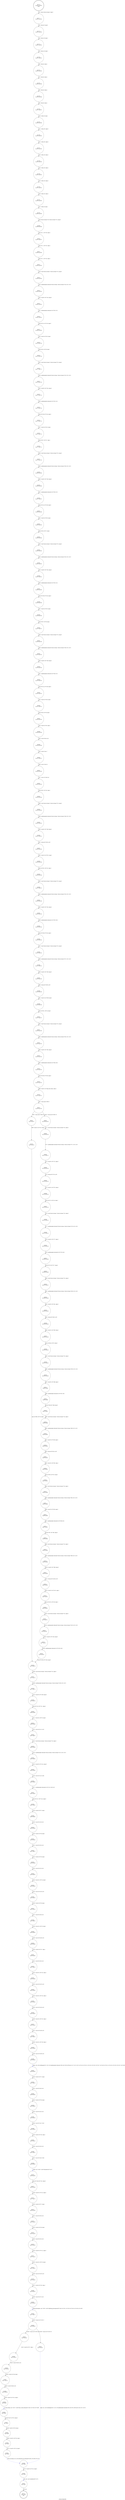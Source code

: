 digraph process_bmpcache {
label="process_bmpcache"
35774 [label="N35774\n(rp:0, ep:0)\nexit", shape="doublecircle"]
35775 [label="N35775\n(rp:205, ep:205)\nentry", shape="doublecircle"]
35775 -> 35777 [label="%2 = alloca %struct.stream*, align 8"]
35777 [label="N35777\n(rp:204, ep:204)", shape="circle"]
35777 -> 35778 [label="%3 = alloca i8*, align 8"]
35778 [label="N35778\n(rp:203, ep:203)", shape="circle"]
35778 -> 35779 [label="%4 = alloca i16, align 2"]
35779 [label="N35779\n(rp:202, ep:202)", shape="circle"]
35779 -> 35780 [label="%5 = alloca i16, align 2"]
35780 [label="N35780\n(rp:201, ep:201)", shape="circle"]
35780 -> 35781 [label="%6 = alloca i8, align 1"]
35781 [label="N35781\n(rp:200, ep:200)", shape="circle"]
35781 -> 35782 [label="%7 = alloca i8, align 1"]
35782 [label="N35782\n(rp:199, ep:199)", shape="circle"]
35782 -> 35783 [label="%8 = alloca i8, align 1"]
35783 [label="N35783\n(rp:198, ep:198)", shape="circle"]
35783 -> 35784 [label="%9 = alloca i8, align 1"]
35784 [label="N35784\n(rp:197, ep:197)", shape="circle"]
35784 -> 35785 [label="%10 = alloca i8, align 1"]
35785 [label="N35785\n(rp:196, ep:196)", shape="circle"]
35785 -> 35786 [label="%11 = alloca i8*, align 8"]
35786 [label="N35786\n(rp:195, ep:195)", shape="circle"]
35786 -> 35787 [label="%12 = alloca i8*, align 8"]
35787 [label="N35787\n(rp:194, ep:194)", shape="circle"]
35787 -> 35788 [label="%13 = alloca i16, align 2"]
35788 [label="N35788\n(rp:193, ep:193)", shape="circle"]
35788 -> 35789 [label="%14 = alloca i16, align 2"]
35789 [label="N35789\n(rp:192, ep:192)", shape="circle"]
35789 -> 35790 [label="%15 = alloca i16, align 2"]
35790 [label="N35790\n(rp:191, ep:191)", shape="circle"]
35790 -> 35791 [label="%16 = alloca i16, align 2"]
35791 [label="N35791\n(rp:190, ep:190)", shape="circle"]
35791 -> 35792 [label="%17 = alloca i8, align 1"]
35792 [label="N35792\n(rp:189, ep:189)", shape="circle"]
35792 -> 35809 [label="store %struct.stream* %0, %struct.stream** %2, align 8"]
35809 [label="N35809\n(rp:188, ep:188)", shape="circle"]
35809 -> 35810 [label="store i16 -1, i16* %16, align 2"]
35810 [label="N35810\n(rp:187, ep:187)", shape="circle"]
35810 -> 35811 [label="store i16 -1, i16* %15, align 2"]
35811 [label="N35811\n(rp:186, ep:186)", shape="circle"]
35811 -> 35812 [label="store i16 -1, i16* %14, align 2"]
35812 [label="N35812\n(rp:185, ep:185)", shape="circle"]
35812 -> 35813 [label="%18 = load %struct.stream*, %struct.stream** %2, align 8"]
35813 [label="N35813\n(rp:184, ep:184)", shape="circle"]
35813 -> 35814 [label="%19 = getelementptr inbounds %struct.stream, %struct.stream* %18, i32 0, i32 0"]
35814 [label="N35814\n(rp:183, ep:183)", shape="circle"]
35814 -> 35815 [label="%20 = load i8*, i8** %19, align 8"]
35815 [label="N35815\n(rp:182, ep:182)", shape="circle"]
35815 -> 35816 [label="%21 = getelementptr inbounds i8, i8* %20, i32 1"]
35816 [label="N35816\n(rp:181, ep:181)", shape="circle"]
35816 -> 35817 [label="store i8* %21, i8** %19, align 8"]
35817 [label="N35817\n(rp:180, ep:180)", shape="circle"]
35817 -> 35818 [label="%22 = load i8, i8* %20, align 1"]
35818 [label="N35818\n(rp:179, ep:179)", shape="circle"]
35818 -> 35819 [label="store i8 %22, i8* %6, align 1"]
35819 [label="N35819\n(rp:178, ep:178)", shape="circle"]
35819 -> 35820 [label="%23 = load %struct.stream*, %struct.stream** %2, align 8"]
35820 [label="N35820\n(rp:177, ep:177)", shape="circle"]
35820 -> 35821 [label="%24 = getelementptr inbounds %struct.stream, %struct.stream* %23, i32 0, i32 0"]
35821 [label="N35821\n(rp:176, ep:176)", shape="circle"]
35821 -> 35822 [label="%25 = load i8*, i8** %24, align 8"]
35822 [label="N35822\n(rp:175, ep:175)", shape="circle"]
35822 -> 35823 [label="%26 = getelementptr inbounds i8, i8* %25, i32 1"]
35823 [label="N35823\n(rp:174, ep:174)", shape="circle"]
35823 -> 35824 [label="store i8* %26, i8** %24, align 8"]
35824 [label="N35824\n(rp:173, ep:173)", shape="circle"]
35824 -> 35825 [label="%27 = load i8, i8* %25, align 1"]
35825 [label="N35825\n(rp:172, ep:172)", shape="circle"]
35825 -> 35826 [label="store i8 %27, i8* %17, align 1"]
35826 [label="N35826\n(rp:171, ep:171)", shape="circle"]
35826 -> 35827 [label="%28 = load %struct.stream*, %struct.stream** %2, align 8"]
35827 [label="N35827\n(rp:170, ep:170)", shape="circle"]
35827 -> 35828 [label="%29 = getelementptr inbounds %struct.stream, %struct.stream* %28, i32 0, i32 0"]
35828 [label="N35828\n(rp:169, ep:169)", shape="circle"]
35828 -> 35829 [label="%30 = load i8*, i8** %29, align 8"]
35829 [label="N35829\n(rp:168, ep:168)", shape="circle"]
35829 -> 35830 [label="%31 = getelementptr inbounds i8, i8* %30, i32 1"]
35830 [label="N35830\n(rp:167, ep:167)", shape="circle"]
35830 -> 35831 [label="store i8* %31, i8** %29, align 8"]
35831 [label="N35831\n(rp:166, ep:166)", shape="circle"]
35831 -> 35832 [label="%32 = load i8, i8* %30, align 1"]
35832 [label="N35832\n(rp:165, ep:165)", shape="circle"]
35832 -> 35833 [label="store i8 %32, i8* %7, align 1"]
35833 [label="N35833\n(rp:164, ep:164)", shape="circle"]
35833 -> 35834 [label="%33 = load %struct.stream*, %struct.stream** %2, align 8"]
35834 [label="N35834\n(rp:163, ep:163)", shape="circle"]
35834 -> 35835 [label="%34 = getelementptr inbounds %struct.stream, %struct.stream* %33, i32 0, i32 0"]
35835 [label="N35835\n(rp:162, ep:162)", shape="circle"]
35835 -> 35836 [label="%35 = load i8*, i8** %34, align 8"]
35836 [label="N35836\n(rp:161, ep:161)", shape="circle"]
35836 -> 35837 [label="%36 = getelementptr inbounds i8, i8* %35, i32 1"]
35837 [label="N35837\n(rp:160, ep:160)", shape="circle"]
35837 -> 35838 [label="store i8* %36, i8** %34, align 8"]
35838 [label="N35838\n(rp:159, ep:159)", shape="circle"]
35838 -> 35839 [label="%37 = load i8, i8* %35, align 1"]
35839 [label="N35839\n(rp:158, ep:158)", shape="circle"]
35839 -> 35840 [label="store i8 %37, i8* %8, align 1"]
35840 [label="N35840\n(rp:157, ep:157)", shape="circle"]
35840 -> 35841 [label="%38 = load %struct.stream*, %struct.stream** %2, align 8"]
35841 [label="N35841\n(rp:156, ep:156)", shape="circle"]
35841 -> 35842 [label="%39 = getelementptr inbounds %struct.stream, %struct.stream* %38, i32 0, i32 0"]
35842 [label="N35842\n(rp:155, ep:155)", shape="circle"]
35842 -> 35843 [label="%40 = load i8*, i8** %39, align 8"]
35843 [label="N35843\n(rp:154, ep:154)", shape="circle"]
35843 -> 35844 [label="%41 = getelementptr inbounds i8, i8* %40, i32 1"]
35844 [label="N35844\n(rp:153, ep:153)", shape="circle"]
35844 -> 35845 [label="store i8* %41, i8** %39, align 8"]
35845 [label="N35845\n(rp:152, ep:152)", shape="circle"]
35845 -> 35846 [label="%42 = load i8, i8* %40, align 1"]
35846 [label="N35846\n(rp:151, ep:151)", shape="circle"]
35846 -> 35847 [label="store i8 %42, i8* %9, align 1"]
35847 [label="N35847\n(rp:150, ep:150)", shape="circle"]
35847 -> 35848 [label="%43 = load i8, i8* %9, align 1"]
35848 [label="N35848\n(rp:149, ep:149)", shape="circle"]
35848 -> 35849 [label="%44 = zext i8 %43 to i32"]
35849 [label="N35849\n(rp:148, ep:148)", shape="circle"]
35849 -> 35850 [label="%45 = add i32 %44, 7"]
35850 [label="N35850\n(rp:147, ep:147)", shape="circle"]
35850 -> 35851 [label="%46 = sdiv i32 %45, 8"]
35851 [label="N35851\n(rp:146, ep:146)", shape="circle"]
35851 -> 35852 [label="%47 = trunc i32 %46 to i8"]
35852 [label="N35852\n(rp:145, ep:145)", shape="circle"]
35852 -> 35853 [label="store i8 %47, i8* %10, align 1"]
35853 [label="N35853\n(rp:144, ep:144)", shape="circle"]
35853 -> 35854 [label="%48 = load %struct.stream*, %struct.stream** %2, align 8"]
35854 [label="N35854\n(rp:143, ep:143)", shape="circle"]
35854 -> 35855 [label="%49 = getelementptr inbounds %struct.stream, %struct.stream* %48, i32 0, i32 0"]
35855 [label="N35855\n(rp:142, ep:142)", shape="circle"]
35855 -> 35856 [label="%50 = load i8*, i8** %49, align 8"]
35856 [label="N35856\n(rp:141, ep:141)", shape="circle"]
35856 -> 35857 [label="%51 = bitcast i8* %50 to i16*"]
35857 [label="N35857\n(rp:140, ep:140)", shape="circle"]
35857 -> 35858 [label="%52 = load i16, i16* %51, align 2"]
35858 [label="N35858\n(rp:139, ep:139)", shape="circle"]
35858 -> 35859 [label="store i16 %52, i16* %13, align 2"]
35859 [label="N35859\n(rp:138, ep:138)", shape="circle"]
35859 -> 35860 [label="%53 = load %struct.stream*, %struct.stream** %2, align 8"]
35860 [label="N35860\n(rp:137, ep:137)", shape="circle"]
35860 -> 35861 [label="%54 = getelementptr inbounds %struct.stream, %struct.stream* %53, i32 0, i32 0"]
35861 [label="N35861\n(rp:136, ep:136)", shape="circle"]
35861 -> 35862 [label="%55 = load i8*, i8** %54, align 8"]
35862 [label="N35862\n(rp:135, ep:135)", shape="circle"]
35862 -> 35863 [label="%56 = getelementptr inbounds i8, i8* %55, i64 2"]
35863 [label="N35863\n(rp:134, ep:134)", shape="circle"]
35863 -> 35864 [label="store i8* %56, i8** %54, align 8"]
35864 [label="N35864\n(rp:133, ep:133)", shape="circle"]
35864 -> 35865 [label="%57 = load %struct.stream*, %struct.stream** %2, align 8"]
35865 [label="N35865\n(rp:132, ep:132)", shape="circle"]
35865 -> 35866 [label="%58 = getelementptr inbounds %struct.stream, %struct.stream* %57, i32 0, i32 0"]
35866 [label="N35866\n(rp:131, ep:131)", shape="circle"]
35866 -> 35867 [label="%59 = load i8*, i8** %58, align 8"]
35867 [label="N35867\n(rp:130, ep:130)", shape="circle"]
35867 -> 35868 [label="%60 = bitcast i8* %59 to i16*"]
35868 [label="N35868\n(rp:129, ep:129)", shape="circle"]
35868 -> 35869 [label="%61 = load i16, i16* %60, align 2"]
35869 [label="N35869\n(rp:128, ep:128)", shape="circle"]
35869 -> 35870 [label="store i16 %61, i16* %4, align 2"]
35870 [label="N35870\n(rp:127, ep:127)", shape="circle"]
35870 -> 35871 [label="%62 = load %struct.stream*, %struct.stream** %2, align 8"]
35871 [label="N35871\n(rp:126, ep:126)", shape="circle"]
35871 -> 35872 [label="%63 = getelementptr inbounds %struct.stream, %struct.stream* %62, i32 0, i32 0"]
35872 [label="N35872\n(rp:125, ep:125)", shape="circle"]
35872 -> 35873 [label="%64 = load i8*, i8** %63, align 8"]
35873 [label="N35873\n(rp:124, ep:124)", shape="circle"]
35873 -> 35874 [label="%65 = getelementptr inbounds i8, i8* %64, i64 2"]
35874 [label="N35874\n(rp:123, ep:123)", shape="circle"]
35874 -> 35875 [label="store i8* %65, i8** %63, align 8"]
35875 [label="N35875\n(rp:122, ep:122)", shape="circle"]
35875 -> 35876 [label="%66 = load i32, i32* @g_rdp_version, align 4"]
35876 [label="N35876\n(rp:121, ep:121)", shape="circle"]
35876 -> 35877 [label="%67 = icmp uge i32 %66, 5"]
35877 [label="N35877\n(rp:120, ep:120)", shape="circle"]
35877 -> 36001 [label="[%67 = icmp uge i32 %66, 5]"]
35877 -> 36002 [label="[!(%67 = icmp uge i32 %66, 5)]"]
35879 [label="N35879\n(rp:74, ep:74)", shape="circle"]
35879 -> 35926 [label="store i16 %69, i16* %5, align 2"]
35882 [label="N35882\n(rp:118, ep:118)", shape="circle"]
35882 -> 35883 [label="%72 = getelementptr inbounds %struct.stream, %struct.stream* %71, i32 0, i32 0"]
35883 [label="N35883\n(rp:117, ep:117)", shape="circle"]
35883 -> 35884 [label="%73 = load i8*, i8** %72, align 8"]
35884 [label="N35884\n(rp:116, ep:116)", shape="circle"]
35884 -> 35885 [label="%74 = bitcast i8* %73 to i16*"]
35885 [label="N35885\n(rp:115, ep:115)", shape="circle"]
35885 -> 35886 [label="%75 = load i16, i16* %74, align 2"]
35886 [label="N35886\n(rp:114, ep:114)", shape="circle"]
35886 -> 35887 [label="store i16 %75, i16* %14, align 2"]
35887 [label="N35887\n(rp:113, ep:113)", shape="circle"]
35887 -> 35888 [label="%76 = load %struct.stream*, %struct.stream** %2, align 8"]
35888 [label="N35888\n(rp:112, ep:112)", shape="circle"]
35888 -> 35889 [label="%77 = getelementptr inbounds %struct.stream, %struct.stream* %76, i32 0, i32 0"]
35889 [label="N35889\n(rp:111, ep:111)", shape="circle"]
35889 -> 35890 [label="%78 = load i8*, i8** %77, align 8"]
35890 [label="N35890\n(rp:110, ep:110)", shape="circle"]
35890 -> 35891 [label="%79 = getelementptr inbounds i8, i8* %78, i64 2"]
35891 [label="N35891\n(rp:109, ep:109)", shape="circle"]
35891 -> 35892 [label="store i8* %79, i8** %77, align 8"]
35892 [label="N35892\n(rp:108, ep:108)", shape="circle"]
35892 -> 35893 [label="%80 = load %struct.stream*, %struct.stream** %2, align 8"]
35893 [label="N35893\n(rp:107, ep:107)", shape="circle"]
35893 -> 35894 [label="%81 = getelementptr inbounds %struct.stream, %struct.stream* %80, i32 0, i32 0"]
35894 [label="N35894\n(rp:106, ep:106)", shape="circle"]
35894 -> 35895 [label="%82 = load i8*, i8** %81, align 8"]
35895 [label="N35895\n(rp:105, ep:105)", shape="circle"]
35895 -> 35896 [label="%83 = bitcast i8* %82 to i16*"]
35896 [label="N35896\n(rp:104, ep:104)", shape="circle"]
35896 -> 35897 [label="%84 = load i16, i16* %83, align 2"]
35897 [label="N35897\n(rp:103, ep:103)", shape="circle"]
35897 -> 35898 [label="store i16 %84, i16* %5, align 2"]
35898 [label="N35898\n(rp:102, ep:102)", shape="circle"]
35898 -> 35899 [label="%85 = load %struct.stream*, %struct.stream** %2, align 8"]
35899 [label="N35899\n(rp:101, ep:101)", shape="circle"]
35899 -> 35900 [label="%86 = getelementptr inbounds %struct.stream, %struct.stream* %85, i32 0, i32 0"]
35900 [label="N35900\n(rp:100, ep:100)", shape="circle"]
35900 -> 35901 [label="%87 = load i8*, i8** %86, align 8"]
35901 [label="N35901\n(rp:99, ep:99)", shape="circle"]
35901 -> 35902 [label="%88 = getelementptr inbounds i8, i8* %87, i64 2"]
35902 [label="N35902\n(rp:98, ep:98)", shape="circle"]
35902 -> 35903 [label="store i8* %88, i8** %86, align 8"]
35903 [label="N35903\n(rp:97, ep:97)", shape="circle"]
35903 -> 35904 [label="%89 = load %struct.stream*, %struct.stream** %2, align 8"]
35904 [label="N35904\n(rp:96, ep:96)", shape="circle"]
35904 -> 35905 [label="%90 = getelementptr inbounds %struct.stream, %struct.stream* %89, i32 0, i32 0"]
35905 [label="N35905\n(rp:95, ep:95)", shape="circle"]
35905 -> 35906 [label="%91 = load i8*, i8** %90, align 8"]
35906 [label="N35906\n(rp:94, ep:94)", shape="circle"]
35906 -> 35907 [label="%92 = bitcast i8* %91 to i16*"]
35907 [label="N35907\n(rp:93, ep:93)", shape="circle"]
35907 -> 35908 [label="%93 = load i16, i16* %92, align 2"]
35908 [label="N35908\n(rp:92, ep:92)", shape="circle"]
35908 -> 35909 [label="store i16 %93, i16* %15, align 2"]
35909 [label="N35909\n(rp:91, ep:91)", shape="circle"]
35909 -> 35910 [label="%94 = load %struct.stream*, %struct.stream** %2, align 8"]
35910 [label="N35910\n(rp:90, ep:90)", shape="circle"]
35910 -> 35911 [label="%95 = getelementptr inbounds %struct.stream, %struct.stream* %94, i32 0, i32 0"]
35911 [label="N35911\n(rp:89, ep:89)", shape="circle"]
35911 -> 35912 [label="%96 = load i8*, i8** %95, align 8"]
35912 [label="N35912\n(rp:88, ep:88)", shape="circle"]
35912 -> 35913 [label="%97 = getelementptr inbounds i8, i8* %96, i64 2"]
35913 [label="N35913\n(rp:87, ep:87)", shape="circle"]
35913 -> 35914 [label="store i8* %97, i8** %95, align 8"]
35914 [label="N35914\n(rp:86, ep:86)", shape="circle"]
35914 -> 35915 [label="%98 = load %struct.stream*, %struct.stream** %2, align 8"]
35915 [label="N35915\n(rp:85, ep:85)", shape="circle"]
35915 -> 35916 [label="%99 = getelementptr inbounds %struct.stream, %struct.stream* %98, i32 0, i32 0"]
35916 [label="N35916\n(rp:84, ep:84)", shape="circle"]
35916 -> 35917 [label="%100 = load i8*, i8** %99, align 8"]
35917 [label="N35917\n(rp:83, ep:83)", shape="circle"]
35917 -> 35918 [label="%101 = bitcast i8* %100 to i16*"]
35918 [label="N35918\n(rp:82, ep:82)", shape="circle"]
35918 -> 35919 [label="%102 = load i16, i16* %101, align 2"]
35919 [label="N35919\n(rp:81, ep:81)", shape="circle"]
35919 -> 35920 [label="store i16 %102, i16* %16, align 2"]
35920 [label="N35920\n(rp:80, ep:80)", shape="circle"]
35920 -> 35921 [label="%103 = load %struct.stream*, %struct.stream** %2, align 8"]
35921 [label="N35921\n(rp:79, ep:79)", shape="circle"]
35921 -> 35922 [label="%104 = getelementptr inbounds %struct.stream, %struct.stream* %103, i32 0, i32 0"]
35922 [label="N35922\n(rp:78, ep:78)", shape="circle"]
35922 -> 35923 [label="%105 = load i8*, i8** %104, align 8"]
35923 [label="N35923\n(rp:77, ep:77)", shape="circle"]
35923 -> 35924 [label="%106 = getelementptr inbounds i8, i8* %105, i64 2"]
35924 [label="N35924\n(rp:76, ep:76)", shape="circle"]
35924 -> 35926 [label="store i8* %106, i8** %104, align 8"]
35926 [label="N35926\n(rp:73, ep:73)", shape="circle"]
35926 -> 35927 [label="%108 = load %struct.stream*, %struct.stream** %2, align 8"]
35927 [label="N35927\n(rp:72, ep:72)", shape="circle"]
35927 -> 35928 [label="%109 = getelementptr inbounds %struct.stream, %struct.stream* %108, i32 0, i32 0"]
35928 [label="N35928\n(rp:71, ep:71)", shape="circle"]
35928 -> 35929 [label="%110 = load i8*, i8** %109, align 8"]
35929 [label="N35929\n(rp:70, ep:70)", shape="circle"]
35929 -> 35930 [label="store i8* %110, i8** %11, align 8"]
35930 [label="N35930\n(rp:69, ep:69)", shape="circle"]
35930 -> 35931 [label="%111 = load i16, i16* %5, align 2"]
35931 [label="N35931\n(rp:68, ep:68)", shape="circle"]
35931 -> 35932 [label="%112 = zext i16 %111 to i32"]
35932 [label="N35932\n(rp:67, ep:67)", shape="circle"]
35932 -> 35933 [label="%113 = load %struct.stream*, %struct.stream** %2, align 8"]
35933 [label="N35933\n(rp:66, ep:66)", shape="circle"]
35933 -> 35934 [label="%114 = getelementptr inbounds %struct.stream, %struct.stream* %113, i32 0, i32 0"]
35934 [label="N35934\n(rp:65, ep:65)", shape="circle"]
35934 -> 35935 [label="%115 = load i8*, i8** %114, align 8"]
35935 [label="N35935\n(rp:64, ep:64)", shape="circle"]
35935 -> 35936 [label="%116 = sext i32 %112 to i64"]
35936 [label="N35936\n(rp:63, ep:63)", shape="circle"]
35936 -> 35937 [label="%117 = getelementptr inbounds i8, i8* %115, i64 %116"]
35937 [label="N35937\n(rp:62, ep:62)", shape="circle"]
35937 -> 35938 [label="store i8* %117, i8** %114, align 8"]
35938 [label="N35938\n(rp:61, ep:61)", shape="circle"]
35938 -> 35939 [label="%118 = load i8, i8* %7, align 1"]
35939 [label="N35939\n(rp:60, ep:60)", shape="circle"]
35939 -> 35940 [label="%119 = zext i8 %118 to i32"]
35940 [label="N35940\n(rp:59, ep:59)", shape="circle"]
35940 -> 35941 [label="%120 = load i8, i8* %8, align 1"]
35941 [label="N35941\n(rp:58, ep:58)", shape="circle"]
35941 -> 35942 [label="%121 = zext i8 %120 to i32"]
35942 [label="N35942\n(rp:57, ep:57)", shape="circle"]
35942 -> 35943 [label="%122 = load i8, i8* %6, align 1"]
35943 [label="N35943\n(rp:56, ep:56)", shape="circle"]
35943 -> 35944 [label="%123 = zext i8 %122 to i32"]
35944 [label="N35944\n(rp:55, ep:55)", shape="circle"]
35944 -> 35945 [label="%124 = load i16, i16* %4, align 2"]
35945 [label="N35945\n(rp:54, ep:54)", shape="circle"]
35945 -> 35946 [label="%125 = zext i16 %124 to i32"]
35946 [label="N35946\n(rp:53, ep:53)", shape="circle"]
35946 -> 35947 [label="%126 = load i8, i8* %9, align 1"]
35947 [label="N35947\n(rp:52, ep:52)", shape="circle"]
35947 -> 35948 [label="%127 = zext i8 %126 to i32"]
35948 [label="N35948\n(rp:51, ep:51)", shape="circle"]
35948 -> 35949 [label="%128 = load i16, i16* %5, align 2"]
35949 [label="N35949\n(rp:50, ep:50)", shape="circle"]
35949 -> 35950 [label="%129 = zext i16 %128 to i32"]
35950 [label="N35950\n(rp:49, ep:49)", shape="circle"]
35950 -> 35951 [label="%130 = load i8, i8* %17, align 1"]
35951 [label="N35951\n(rp:48, ep:48)", shape="circle"]
35951 -> 35952 [label="%131 = zext i8 %130 to i32"]
35952 [label="N35952\n(rp:47, ep:47)", shape="circle"]
35952 -> 35953 [label="%132 = load i16, i16* %13, align 2"]
35953 [label="N35953\n(rp:46, ep:46)", shape="circle"]
35953 -> 35954 [label="%133 = zext i16 %132 to i32"]
35954 [label="N35954\n(rp:45, ep:45)", shape="circle"]
35954 -> 35955 [label="%134 = load i16, i16* %14, align 2"]
35955 [label="N35955\n(rp:44, ep:44)", shape="circle"]
35955 -> 35956 [label="%135 = zext i16 %134 to i32"]
35956 [label="N35956\n(rp:43, ep:43)", shape="circle"]
35956 -> 35957 [label="%136 = load i16, i16* %15, align 2"]
35957 [label="N35957\n(rp:42, ep:42)", shape="circle"]
35957 -> 35958 [label="%137 = zext i16 %136 to i32"]
35958 [label="N35958\n(rp:41, ep:41)", shape="circle"]
35958 -> 35959 [label="%138 = load i16, i16* %16, align 2"]
35959 [label="N35959\n(rp:40, ep:40)", shape="circle"]
35959 -> 35960 [label="%139 = zext i16 %138 to i32"]
35960 [label="N35960\n(rp:39, ep:39)", shape="circle"]
35960 -> 35961 [label="logger --@-- call void @logger(i32 5, i32 0, i8* getelementptr inbounds ([109 x i8], [109 x i8]* @.str.5.137, i32 0, i32 0), i32 %119, i32 %121, i32 %123, i32 %125, i32 %127, i32 %129, i32 %131, i32 %133, i32 %135, i32 %137, i32 %139)", style="dashed", color="blue"]
35961 [label="N35961\n(rp:38, ep:38)", shape="circle"]
35961 -> 35962 [label="%140 = load i8, i8* %7, align 1"]
35962 [label="N35962\n(rp:37, ep:37)", shape="circle"]
35962 -> 35963 [label="%141 = zext i8 %140 to i32"]
35963 [label="N35963\n(rp:36, ep:36)", shape="circle"]
35963 -> 35964 [label="%142 = load i8, i8* %8, align 1"]
35964 [label="N35964\n(rp:35, ep:35)", shape="circle"]
35964 -> 35965 [label="%143 = zext i8 %142 to i32"]
35965 [label="N35965\n(rp:34, ep:34)", shape="circle"]
35965 -> 35966 [label="%144 = mul i32 %141, %143"]
35966 [label="N35966\n(rp:33, ep:33)", shape="circle"]
35966 -> 35967 [label="%145 = load i8, i8* %10, align 1"]
35967 [label="N35967\n(rp:32, ep:32)", shape="circle"]
35967 -> 35968 [label="%146 = zext i8 %145 to i32"]
35968 [label="N35968\n(rp:31, ep:31)", shape="circle"]
35968 -> 35969 [label="%147 = mul i32 %144, %146"]
35969 [label="N35969\n(rp:30, ep:30)", shape="circle"]
35969 -> 35970 [label="xmalloc --@-- %148 = call i8* @xmalloc(i32 %147)", style="dashed", color="blue"]
35970 [label="N35970\n(rp:29, ep:29)", shape="circle"]
35970 -> 35971 [label="store i8* %148, i8** %12, align 8"]
35971 [label="N35971\n(rp:28, ep:28)", shape="circle"]
35971 -> 35972 [label="%149 = load i8*, i8** %12, align 8"]
35972 [label="N35972\n(rp:27, ep:27)", shape="circle"]
35972 -> 35973 [label="%150 = load i8, i8* %7, align 1"]
35973 [label="N35973\n(rp:26, ep:26)", shape="circle"]
35973 -> 35974 [label="%151 = zext i8 %150 to i32"]
35974 [label="N35974\n(rp:25, ep:25)", shape="circle"]
35974 -> 35975 [label="%152 = load i8, i8* %8, align 1"]
35975 [label="N35975\n(rp:24, ep:24)", shape="circle"]
35975 -> 35976 [label="%153 = zext i8 %152 to i32"]
35976 [label="N35976\n(rp:23, ep:23)", shape="circle"]
35976 -> 35977 [label="%154 = load i8*, i8** %11, align 8"]
35977 [label="N35977\n(rp:22, ep:22)", shape="circle"]
35977 -> 35978 [label="%155 = load i16, i16* %5, align 2"]
35978 [label="N35978\n(rp:21, ep:21)", shape="circle"]
35978 -> 35979 [label="%156 = zext i16 %155 to i32"]
35979 [label="N35979\n(rp:20, ep:20)", shape="circle"]
35979 -> 35980 [label="%157 = load i8, i8* %10, align 1"]
35980 [label="N35980\n(rp:19, ep:19)", shape="circle"]
35980 -> 35981 [label="%158 = zext i8 %157 to i32"]
35981 [label="N35981\n(rp:18, ep:18)", shape="circle"]
35981 -> 35982 [label="bitmap_decompress --@-- %159 = call i32 @bitmap_decompress(i8* %149, i32 %151, i32 %153, i8* %154, i32 %156, i32 %158)", style="dashed", color="blue"]
35982 [label="N35982\n(rp:17, ep:17)", shape="circle"]
35982 -> 35983 [label="%160 = icmp ne i32 %159, 0"]
35983 [label="N35983\n(rp:16, ep:16)", shape="circle"]
35983 -> 36003 [label="[%160 = icmp ne i32 %159, 0]"]
35983 -> 36004 [label="[!(%160 = icmp ne i32 %159, 0)]"]
35985 [label="N35985\n(rp:13, ep:13)", shape="circle"]
35985 -> 35986 [label="%163 = zext i8 %162 to i32"]
35986 [label="N35986\n(rp:12, ep:12)", shape="circle"]
35986 -> 35987 [label="%164 = load i8, i8* %8, align 1"]
35987 [label="N35987\n(rp:11, ep:11)", shape="circle"]
35987 -> 35988 [label="%165 = zext i8 %164 to i32"]
35988 [label="N35988\n(rp:10, ep:10)", shape="circle"]
35988 -> 35989 [label="%166 = load i8*, i8** %12, align 8"]
35989 [label="N35989\n(rp:9, ep:9)", shape="circle"]
35989 -> 35990 [label="ui_create_bitmap --@-- %167 = call i8* @ui_create_bitmap(i32 %163, i32 %165, i8* %166)", style="dashed", color="blue"]
35990 [label="N35990\n(rp:8, ep:8)", shape="circle"]
35990 -> 35991 [label="store i8* %167, i8** %3, align 8"]
35991 [label="N35991\n(rp:7, ep:7)", shape="circle"]
35991 -> 35992 [label="%168 = load i8, i8* %6, align 1"]
35992 [label="N35992\n(rp:6, ep:6)", shape="circle"]
35992 -> 35993 [label="%169 = load i16, i16* %4, align 2"]
35993 [label="N35993\n(rp:5, ep:5)", shape="circle"]
35993 -> 35994 [label="%170 = load i8*, i8** %3, align 8"]
35994 [label="N35994\n(rp:4, ep:4)", shape="circle"]
35994 -> 35998 [label="cache_put_bitmap --@-- call void @cache_put_bitmap(i8 %168, i16 %169, i8* %170)", style="dashed", color="blue"]
35998 [label="N35998\n(rp:3, ep:3)", shape="circle"]
35998 -> 35999 [label="%173 = load i8*, i8** %12, align 8"]
35999 [label="N35999\n(rp:2, ep:2)", shape="circle"]
35999 -> 36000 [label="xfree --@-- call void @xfree(i8* %173)", style="dashed", color="blue"]
36000 [label="N36000\n(rp:1, ep:1)", shape="circle"]
36000 -> 35774 [label="ret void"]
36001 [label="N36001\n(rp:75, ep:75)", shape="circle"]
36001 -> 35879 [label="%69 = load i16, i16* %13, align 2"]
36002 [label="N36002\n(rp:119, ep:119)", shape="circle"]
36002 -> 35882 [label="%71 = load %struct.stream*, %struct.stream** %2, align 8"]
36003 [label="N36003\n(rp:14, ep:14)", shape="circle"]
36003 -> 35985 [label="%162 = load i8, i8* %7, align 1"]
36004 [label="N36004\n(rp:15, ep:15)", shape="circle"]
36004 -> 35998 [label="logger --@-- call void @logger(i32 5, i32 3, i8* getelementptr inbounds ([53 x i8], [53 x i8]* @.str.6.138, i32 0, i32 0))", style="dashed", color="blue"]
}

